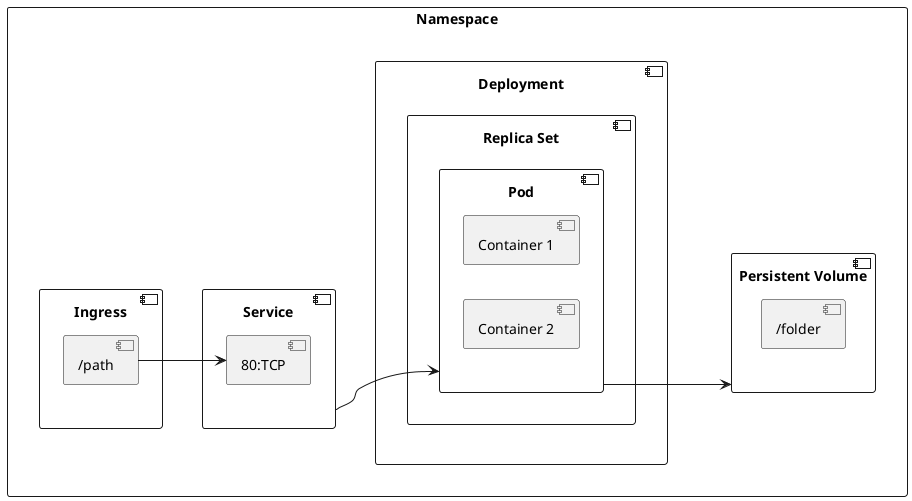 @startuml
left to right direction

rectangle "Namespace" {
    component "Ingress" as ingress {
        component "/path" as path
    }

    component "Service" as service {
        component "80:TCP" as port
    }

    component "Deployment" as deployment {
        component "Replica Set" {
            component "Pod" as pod {
                component "Container 1"
                component "Container 2"
            }
        }
    }

    component "Persistent Volume" as volume {
        component "/folder"
    }

    path -down-> port
    service -right-> pod
    pod --> volume


    ingress -[hidden]- service
    service -[hidden]- deployment
}

@enduml